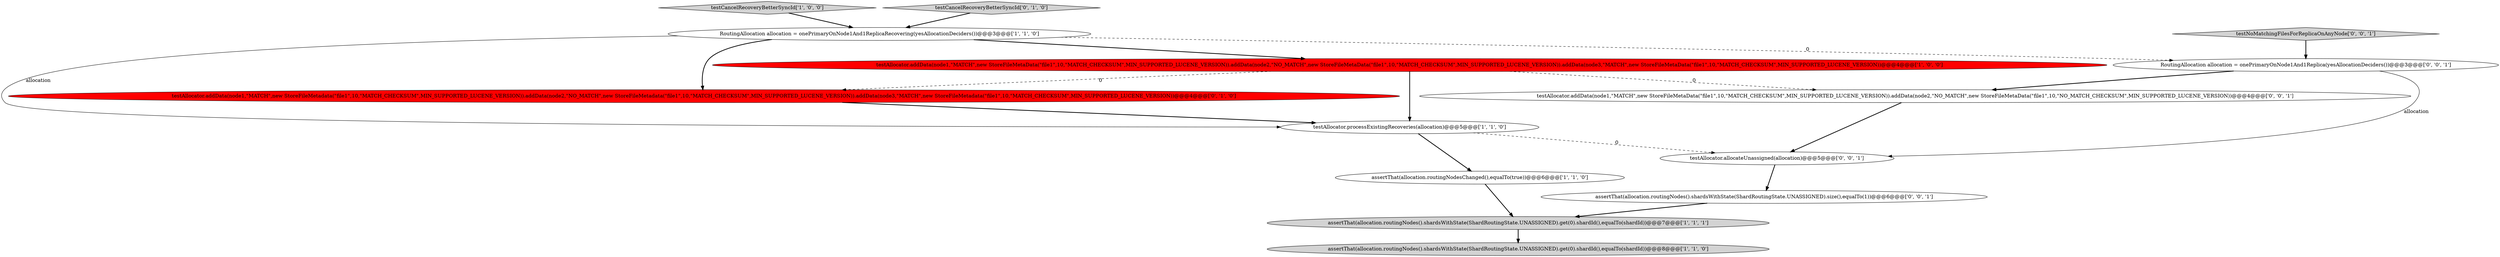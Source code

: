 digraph {
13 [style = filled, label = "testNoMatchingFilesForReplicaOnAnyNode['0', '0', '1']", fillcolor = lightgray, shape = diamond image = "AAA0AAABBB3BBB"];
5 [style = filled, label = "testAllocator.processExistingRecoveries(allocation)@@@5@@@['1', '1', '0']", fillcolor = white, shape = ellipse image = "AAA0AAABBB1BBB"];
3 [style = filled, label = "testCancelRecoveryBetterSyncId['1', '0', '0']", fillcolor = lightgray, shape = diamond image = "AAA0AAABBB1BBB"];
4 [style = filled, label = "testAllocator.addData(node1,\"MATCH\",new StoreFileMetaData(\"file1\",10,\"MATCH_CHECKSUM\",MIN_SUPPORTED_LUCENE_VERSION)).addData(node2,\"NO_MATCH\",new StoreFileMetaData(\"file1\",10,\"MATCH_CHECKSUM\",MIN_SUPPORTED_LUCENE_VERSION)).addData(node3,\"MATCH\",new StoreFileMetaData(\"file1\",10,\"MATCH_CHECKSUM\",MIN_SUPPORTED_LUCENE_VERSION))@@@4@@@['1', '0', '0']", fillcolor = red, shape = ellipse image = "AAA1AAABBB1BBB"];
1 [style = filled, label = "assertThat(allocation.routingNodes().shardsWithState(ShardRoutingState.UNASSIGNED).get(0).shardId(),equalTo(shardId))@@@7@@@['1', '1', '1']", fillcolor = lightgray, shape = ellipse image = "AAA0AAABBB1BBB"];
12 [style = filled, label = "testAllocator.allocateUnassigned(allocation)@@@5@@@['0', '0', '1']", fillcolor = white, shape = ellipse image = "AAA0AAABBB3BBB"];
9 [style = filled, label = "RoutingAllocation allocation = onePrimaryOnNode1And1Replica(yesAllocationDeciders())@@@3@@@['0', '0', '1']", fillcolor = white, shape = ellipse image = "AAA0AAABBB3BBB"];
6 [style = filled, label = "assertThat(allocation.routingNodesChanged(),equalTo(true))@@@6@@@['1', '1', '0']", fillcolor = white, shape = ellipse image = "AAA0AAABBB1BBB"];
10 [style = filled, label = "assertThat(allocation.routingNodes().shardsWithState(ShardRoutingState.UNASSIGNED).size(),equalTo(1))@@@6@@@['0', '0', '1']", fillcolor = white, shape = ellipse image = "AAA0AAABBB3BBB"];
0 [style = filled, label = "RoutingAllocation allocation = onePrimaryOnNode1And1ReplicaRecovering(yesAllocationDeciders())@@@3@@@['1', '1', '0']", fillcolor = white, shape = ellipse image = "AAA0AAABBB1BBB"];
2 [style = filled, label = "assertThat(allocation.routingNodes().shardsWithState(ShardRoutingState.UNASSIGNED).get(0).shardId(),equalTo(shardId))@@@8@@@['1', '1', '0']", fillcolor = lightgray, shape = ellipse image = "AAA0AAABBB1BBB"];
11 [style = filled, label = "testAllocator.addData(node1,\"MATCH\",new StoreFileMetaData(\"file1\",10,\"MATCH_CHECKSUM\",MIN_SUPPORTED_LUCENE_VERSION)).addData(node2,\"NO_MATCH\",new StoreFileMetaData(\"file1\",10,\"NO_MATCH_CHECKSUM\",MIN_SUPPORTED_LUCENE_VERSION))@@@4@@@['0', '0', '1']", fillcolor = white, shape = ellipse image = "AAA0AAABBB3BBB"];
8 [style = filled, label = "testCancelRecoveryBetterSyncId['0', '1', '0']", fillcolor = lightgray, shape = diamond image = "AAA0AAABBB2BBB"];
7 [style = filled, label = "testAllocator.addData(node1,\"MATCH\",new StoreFileMetadata(\"file1\",10,\"MATCH_CHECKSUM\",MIN_SUPPORTED_LUCENE_VERSION)).addData(node2,\"NO_MATCH\",new StoreFileMetadata(\"file1\",10,\"MATCH_CHECKSUM\",MIN_SUPPORTED_LUCENE_VERSION)).addData(node3,\"MATCH\",new StoreFileMetadata(\"file1\",10,\"MATCH_CHECKSUM\",MIN_SUPPORTED_LUCENE_VERSION))@@@4@@@['0', '1', '0']", fillcolor = red, shape = ellipse image = "AAA1AAABBB2BBB"];
8->0 [style = bold, label=""];
6->1 [style = bold, label=""];
1->2 [style = bold, label=""];
7->5 [style = bold, label=""];
11->12 [style = bold, label=""];
12->10 [style = bold, label=""];
13->9 [style = bold, label=""];
9->12 [style = solid, label="allocation"];
5->6 [style = bold, label=""];
9->11 [style = bold, label=""];
0->9 [style = dashed, label="0"];
10->1 [style = bold, label=""];
4->11 [style = dashed, label="0"];
0->4 [style = bold, label=""];
4->7 [style = dashed, label="0"];
4->5 [style = bold, label=""];
5->12 [style = dashed, label="0"];
0->5 [style = solid, label="allocation"];
3->0 [style = bold, label=""];
0->7 [style = bold, label=""];
}
